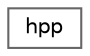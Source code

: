 digraph "Graphical Class Hierarchy"
{
 // LATEX_PDF_SIZE
  bgcolor="transparent";
  edge [fontname=Helvetica,fontsize=10,labelfontname=Helvetica,labelfontsize=10];
  node [fontname=Helvetica,fontsize=10,shape=box,height=0.2,width=0.4];
  rankdir="LR";
  Node0 [id="Node000000",label="hpp",height=0.2,width=0.4,color="grey40", fillcolor="white", style="filled",URL="$classCDiscAdjMultizoneDriver_1_1hpp.html",tooltip="Class for driving adjoint multi-zone problems."];
}
